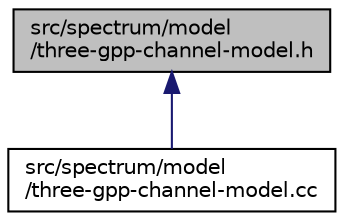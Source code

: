 digraph "src/spectrum/model/three-gpp-channel-model.h"
{
 // LATEX_PDF_SIZE
  edge [fontname="Helvetica",fontsize="10",labelfontname="Helvetica",labelfontsize="10"];
  node [fontname="Helvetica",fontsize="10",shape=record];
  Node1 [label="src/spectrum/model\l/three-gpp-channel-model.h",height=0.2,width=0.4,color="black", fillcolor="grey75", style="filled", fontcolor="black",tooltip=" "];
  Node1 -> Node2 [dir="back",color="midnightblue",fontsize="10",style="solid",fontname="Helvetica"];
  Node2 [label="src/spectrum/model\l/three-gpp-channel-model.cc",height=0.2,width=0.4,color="black", fillcolor="white", style="filled",URL="$three-gpp-channel-model_8cc.html",tooltip=" "];
}
